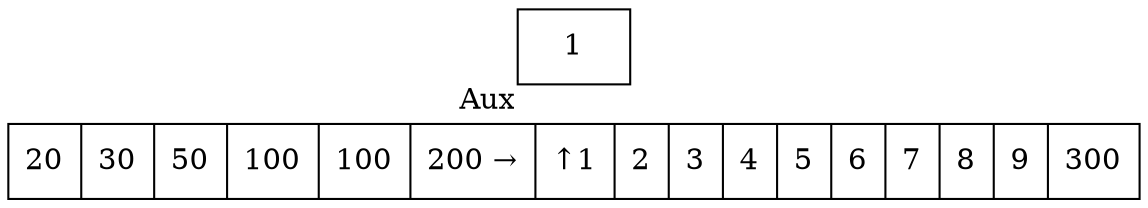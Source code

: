 digraph G{ node [shape = record ];
 rankdir=LR;X[label="{ 20|30|50|100|100|200|1|2|3|4|5|6|7|8|9|300}"]X[label="{ 20|30|50|100|100|200 → | ↑ 1|2|3|4|5|6|7|8|9|300}"]
2[label="{1}"xlabel="Aux"]
}
